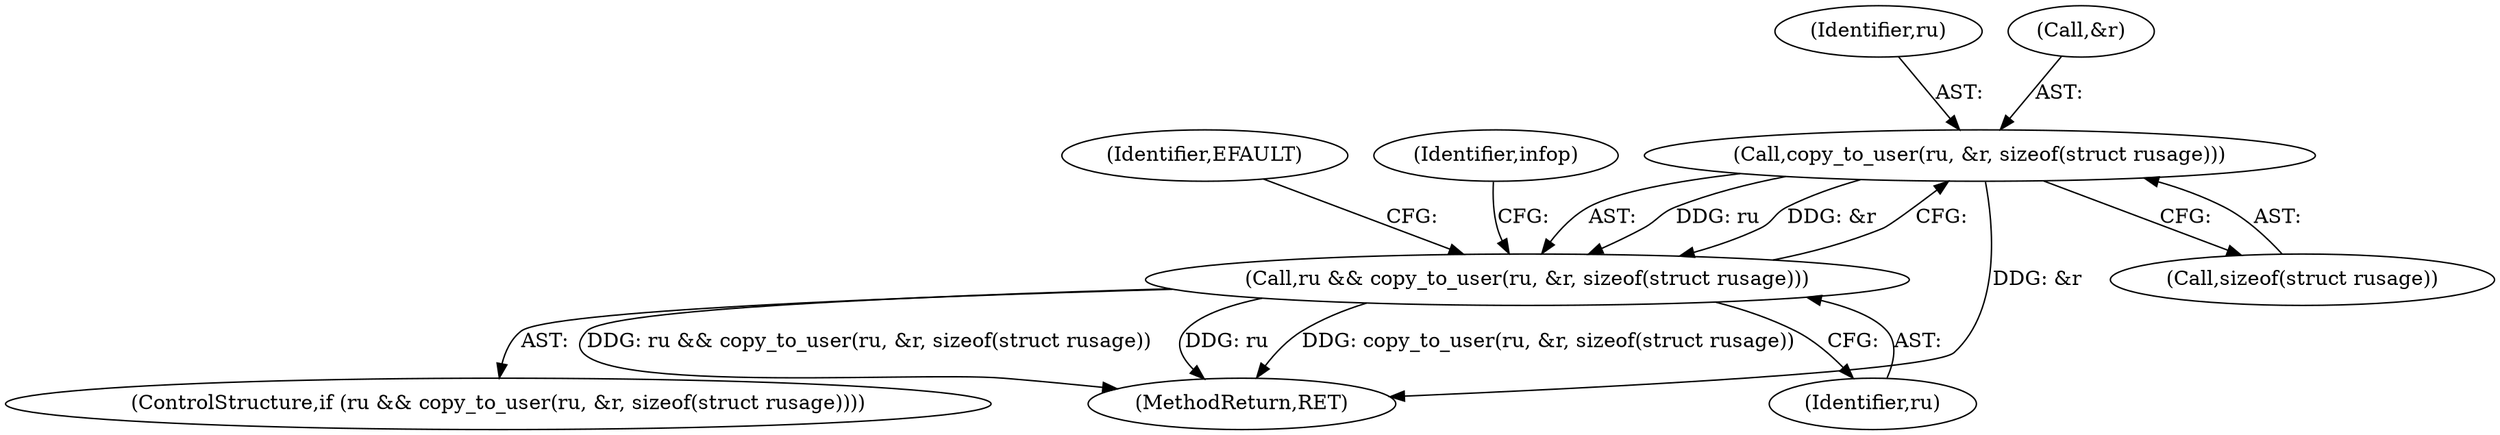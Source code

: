 digraph "0_linux_6c85501f2fabcfc4fc6ed976543d252c4eaf4be9_0@API" {
"1000147" [label="(Call,copy_to_user(ru, &r, sizeof(struct rusage)))"];
"1000145" [label="(Call,ru && copy_to_user(ru, &r, sizeof(struct rusage)))"];
"1000147" [label="(Call,copy_to_user(ru, &r, sizeof(struct rusage)))"];
"1000144" [label="(ControlStructure,if (ru && copy_to_user(ru, &r, sizeof(struct rusage))))"];
"1000148" [label="(Identifier,ru)"];
"1000155" [label="(Identifier,EFAULT)"];
"1000149" [label="(Call,&r)"];
"1000220" [label="(MethodReturn,RET)"];
"1000146" [label="(Identifier,ru)"];
"1000145" [label="(Call,ru && copy_to_user(ru, &r, sizeof(struct rusage)))"];
"1000158" [label="(Identifier,infop)"];
"1000151" [label="(Call,sizeof(struct rusage))"];
"1000147" -> "1000145"  [label="AST: "];
"1000147" -> "1000151"  [label="CFG: "];
"1000148" -> "1000147"  [label="AST: "];
"1000149" -> "1000147"  [label="AST: "];
"1000151" -> "1000147"  [label="AST: "];
"1000145" -> "1000147"  [label="CFG: "];
"1000147" -> "1000220"  [label="DDG: &r"];
"1000147" -> "1000145"  [label="DDG: ru"];
"1000147" -> "1000145"  [label="DDG: &r"];
"1000145" -> "1000144"  [label="AST: "];
"1000145" -> "1000146"  [label="CFG: "];
"1000146" -> "1000145"  [label="AST: "];
"1000155" -> "1000145"  [label="CFG: "];
"1000158" -> "1000145"  [label="CFG: "];
"1000145" -> "1000220"  [label="DDG: ru && copy_to_user(ru, &r, sizeof(struct rusage))"];
"1000145" -> "1000220"  [label="DDG: ru"];
"1000145" -> "1000220"  [label="DDG: copy_to_user(ru, &r, sizeof(struct rusage))"];
}
